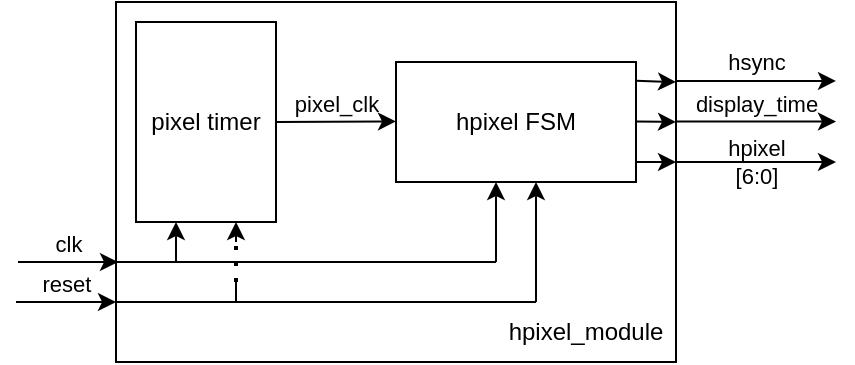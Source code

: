 <mxfile version="22.1.18" type="device">
  <diagram name="Page-1" id="Pn-wypl-T1iy8DhiTgwv">
    <mxGraphModel dx="790" dy="430" grid="1" gridSize="10" guides="1" tooltips="1" connect="1" arrows="1" fold="1" page="1" pageScale="1" pageWidth="827" pageHeight="1169" math="0" shadow="0">
      <root>
        <mxCell id="0" />
        <mxCell id="1" parent="0" />
        <mxCell id="0i7Q_ldmBBtZn8EXGFDv-1" value="pixel timer" style="rounded=0;whiteSpace=wrap;html=1;fillColor=default;" vertex="1" parent="1">
          <mxGeometry x="70" y="20" width="70" height="100" as="geometry" />
        </mxCell>
        <mxCell id="0i7Q_ldmBBtZn8EXGFDv-2" value="hpixel FSM" style="rounded=0;whiteSpace=wrap;html=1;" vertex="1" parent="1">
          <mxGeometry x="200" y="40" width="120" height="60" as="geometry" />
        </mxCell>
        <mxCell id="0i7Q_ldmBBtZn8EXGFDv-3" value="pixel_clk" style="endArrow=classic;html=1;rounded=0;labelBackgroundColor=none;labelPosition=center;verticalLabelPosition=top;align=center;verticalAlign=bottom;" edge="1" parent="1">
          <mxGeometry width="50" height="50" relative="1" as="geometry">
            <mxPoint x="140" y="70" as="sourcePoint" />
            <mxPoint x="200" y="69.71" as="targetPoint" />
          </mxGeometry>
        </mxCell>
        <mxCell id="0i7Q_ldmBBtZn8EXGFDv-4" value="" style="endArrow=classic;html=1;rounded=0;labelBackgroundColor=none;labelPosition=center;verticalLabelPosition=top;align=center;verticalAlign=bottom;" edge="1" parent="1">
          <mxGeometry width="50" height="50" relative="1" as="geometry">
            <mxPoint x="320" y="49.43" as="sourcePoint" />
            <mxPoint x="340" y="50" as="targetPoint" />
          </mxGeometry>
        </mxCell>
        <mxCell id="0i7Q_ldmBBtZn8EXGFDv-5" value="" style="endArrow=classic;html=1;rounded=0;labelBackgroundColor=none;labelPosition=center;verticalLabelPosition=middle;align=center;verticalAlign=middle;" edge="1" parent="1">
          <mxGeometry width="50" height="50" relative="1" as="geometry">
            <mxPoint x="320" y="90" as="sourcePoint" />
            <mxPoint x="340" y="90" as="targetPoint" />
          </mxGeometry>
        </mxCell>
        <mxCell id="0i7Q_ldmBBtZn8EXGFDv-6" value="" style="endArrow=classic;html=1;rounded=0;labelBackgroundColor=none;labelPosition=center;verticalLabelPosition=top;align=center;verticalAlign=bottom;" edge="1" parent="1">
          <mxGeometry width="50" height="50" relative="1" as="geometry">
            <mxPoint x="320" y="69.71" as="sourcePoint" />
            <mxPoint x="340" y="70" as="targetPoint" />
          </mxGeometry>
        </mxCell>
        <mxCell id="0i7Q_ldmBBtZn8EXGFDv-7" value="clk" style="endArrow=classic;html=1;rounded=0;labelPosition=center;verticalLabelPosition=top;align=center;verticalAlign=bottom;labelBackgroundColor=none;" edge="1" parent="1">
          <mxGeometry width="50" height="50" relative="1" as="geometry">
            <mxPoint x="11" y="140" as="sourcePoint" />
            <mxPoint x="61" y="140" as="targetPoint" />
          </mxGeometry>
        </mxCell>
        <mxCell id="0i7Q_ldmBBtZn8EXGFDv-8" value="reset" style="endArrow=classic;html=1;rounded=0;labelPosition=center;verticalLabelPosition=top;align=center;verticalAlign=bottom;labelBackgroundColor=none;" edge="1" parent="1">
          <mxGeometry width="50" height="50" relative="1" as="geometry">
            <mxPoint x="10" y="160" as="sourcePoint" />
            <mxPoint x="60" y="160" as="targetPoint" />
          </mxGeometry>
        </mxCell>
        <mxCell id="0i7Q_ldmBBtZn8EXGFDv-9" value="" style="endArrow=none;html=1;rounded=0;" edge="1" parent="1">
          <mxGeometry width="50" height="50" relative="1" as="geometry">
            <mxPoint x="60" y="140" as="sourcePoint" />
            <mxPoint x="250" y="140" as="targetPoint" />
          </mxGeometry>
        </mxCell>
        <mxCell id="0i7Q_ldmBBtZn8EXGFDv-10" value="" style="endArrow=none;html=1;rounded=0;" edge="1" parent="1">
          <mxGeometry width="50" height="50" relative="1" as="geometry">
            <mxPoint x="60" y="160" as="sourcePoint" />
            <mxPoint x="270" y="160" as="targetPoint" />
          </mxGeometry>
        </mxCell>
        <mxCell id="0i7Q_ldmBBtZn8EXGFDv-11" value="" style="endArrow=classic;html=1;rounded=0;" edge="1" parent="1">
          <mxGeometry width="50" height="50" relative="1" as="geometry">
            <mxPoint x="250" y="140" as="sourcePoint" />
            <mxPoint x="250" y="100" as="targetPoint" />
          </mxGeometry>
        </mxCell>
        <mxCell id="0i7Q_ldmBBtZn8EXGFDv-12" value="" style="endArrow=classic;html=1;rounded=0;" edge="1" parent="1">
          <mxGeometry width="50" height="50" relative="1" as="geometry">
            <mxPoint x="270" y="160" as="sourcePoint" />
            <mxPoint x="270" y="100" as="targetPoint" />
          </mxGeometry>
        </mxCell>
        <mxCell id="0i7Q_ldmBBtZn8EXGFDv-13" value="" style="endArrow=classic;html=1;rounded=0;" edge="1" parent="1">
          <mxGeometry width="50" height="50" relative="1" as="geometry">
            <mxPoint x="90" y="140" as="sourcePoint" />
            <mxPoint x="90" y="120" as="targetPoint" />
          </mxGeometry>
        </mxCell>
        <mxCell id="0i7Q_ldmBBtZn8EXGFDv-14" value="" style="endArrow=classic;html=1;rounded=0;" edge="1" parent="1">
          <mxGeometry width="50" height="50" relative="1" as="geometry">
            <mxPoint x="120" y="130" as="sourcePoint" />
            <mxPoint x="120" y="120" as="targetPoint" />
          </mxGeometry>
        </mxCell>
        <mxCell id="0i7Q_ldmBBtZn8EXGFDv-15" value="" style="endArrow=none;dashed=1;html=1;dashPattern=1 3;strokeWidth=2;rounded=0;" edge="1" parent="1">
          <mxGeometry width="50" height="50" relative="1" as="geometry">
            <mxPoint x="120" y="150" as="sourcePoint" />
            <mxPoint x="120" y="130" as="targetPoint" />
          </mxGeometry>
        </mxCell>
        <mxCell id="0i7Q_ldmBBtZn8EXGFDv-16" value="" style="endArrow=none;html=1;rounded=0;" edge="1" parent="1">
          <mxGeometry width="50" height="50" relative="1" as="geometry">
            <mxPoint x="120" y="160" as="sourcePoint" />
            <mxPoint x="120" y="150" as="targetPoint" />
          </mxGeometry>
        </mxCell>
        <mxCell id="0i7Q_ldmBBtZn8EXGFDv-18" value="hsync" style="endArrow=classic;html=1;rounded=0;labelBackgroundColor=none;labelPosition=center;verticalLabelPosition=top;align=center;verticalAlign=bottom;" edge="1" parent="1">
          <mxGeometry width="50" height="50" relative="1" as="geometry">
            <mxPoint x="340" y="49.48" as="sourcePoint" />
            <mxPoint x="420" y="49.48" as="targetPoint" />
          </mxGeometry>
        </mxCell>
        <mxCell id="0i7Q_ldmBBtZn8EXGFDv-19" value="&lt;div&gt;hpixel&lt;/div&gt;[6:0]" style="endArrow=classic;html=1;rounded=0;labelBackgroundColor=none;labelPosition=center;verticalLabelPosition=middle;align=center;verticalAlign=middle;" edge="1" parent="1">
          <mxGeometry width="50" height="50" relative="1" as="geometry">
            <mxPoint x="340" y="90.05" as="sourcePoint" />
            <mxPoint x="420" y="90.05" as="targetPoint" />
          </mxGeometry>
        </mxCell>
        <mxCell id="0i7Q_ldmBBtZn8EXGFDv-20" value="display_time" style="endArrow=classic;html=1;rounded=0;labelBackgroundColor=none;labelPosition=center;verticalLabelPosition=top;align=center;verticalAlign=bottom;" edge="1" parent="1">
          <mxGeometry width="50" height="50" relative="1" as="geometry">
            <mxPoint x="340" y="69.76" as="sourcePoint" />
            <mxPoint x="420" y="69.76" as="targetPoint" />
          </mxGeometry>
        </mxCell>
        <mxCell id="0i7Q_ldmBBtZn8EXGFDv-22" value="hpixel_module" style="text;html=1;strokeColor=none;fillColor=none;align=center;verticalAlign=middle;whiteSpace=wrap;rounded=0;" vertex="1" parent="1">
          <mxGeometry x="260" y="170" width="70" height="10" as="geometry" />
        </mxCell>
        <mxCell id="0i7Q_ldmBBtZn8EXGFDv-24" value="" style="rounded=0;whiteSpace=wrap;html=1;fillColor=none;" vertex="1" parent="1">
          <mxGeometry x="60" y="10" width="280" height="180" as="geometry" />
        </mxCell>
      </root>
    </mxGraphModel>
  </diagram>
</mxfile>
